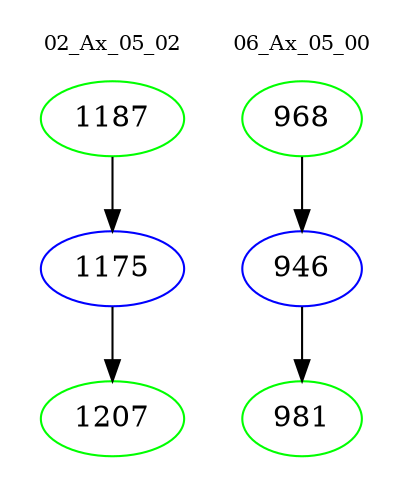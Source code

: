 digraph{
subgraph cluster_0 {
color = white
label = "02_Ax_05_02";
fontsize=10;
T0_1187 [label="1187", color="green"]
T0_1187 -> T0_1175 [color="black"]
T0_1175 [label="1175", color="blue"]
T0_1175 -> T0_1207 [color="black"]
T0_1207 [label="1207", color="green"]
}
subgraph cluster_1 {
color = white
label = "06_Ax_05_00";
fontsize=10;
T1_968 [label="968", color="green"]
T1_968 -> T1_946 [color="black"]
T1_946 [label="946", color="blue"]
T1_946 -> T1_981 [color="black"]
T1_981 [label="981", color="green"]
}
}
